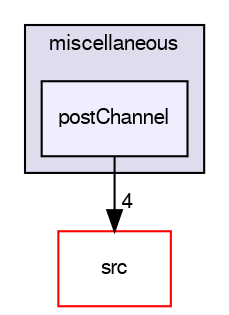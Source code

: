 digraph "applications/utilities/postProcessing/miscellaneous/postChannel" {
  bgcolor=transparent;
  compound=true
  node [ fontsize="10", fontname="FreeSans"];
  edge [ labelfontsize="10", labelfontname="FreeSans"];
  subgraph clusterdir_2e3c7ef0b2b6965fe976cda0e513e145 {
    graph [ bgcolor="#ddddee", pencolor="black", label="miscellaneous" fontname="FreeSans", fontsize="10", URL="dir_2e3c7ef0b2b6965fe976cda0e513e145.html"]
  dir_a25db855ce6327889412945c30ed383c [shape=box, label="postChannel", style="filled", fillcolor="#eeeeff", pencolor="black", URL="dir_a25db855ce6327889412945c30ed383c.html"];
  }
  dir_68267d1309a1af8e8297ef4c3efbcdba [shape=box label="src" color="red" URL="dir_68267d1309a1af8e8297ef4c3efbcdba.html"];
  dir_a25db855ce6327889412945c30ed383c->dir_68267d1309a1af8e8297ef4c3efbcdba [headlabel="4", labeldistance=1.5 headhref="dir_000499_000577.html"];
}
